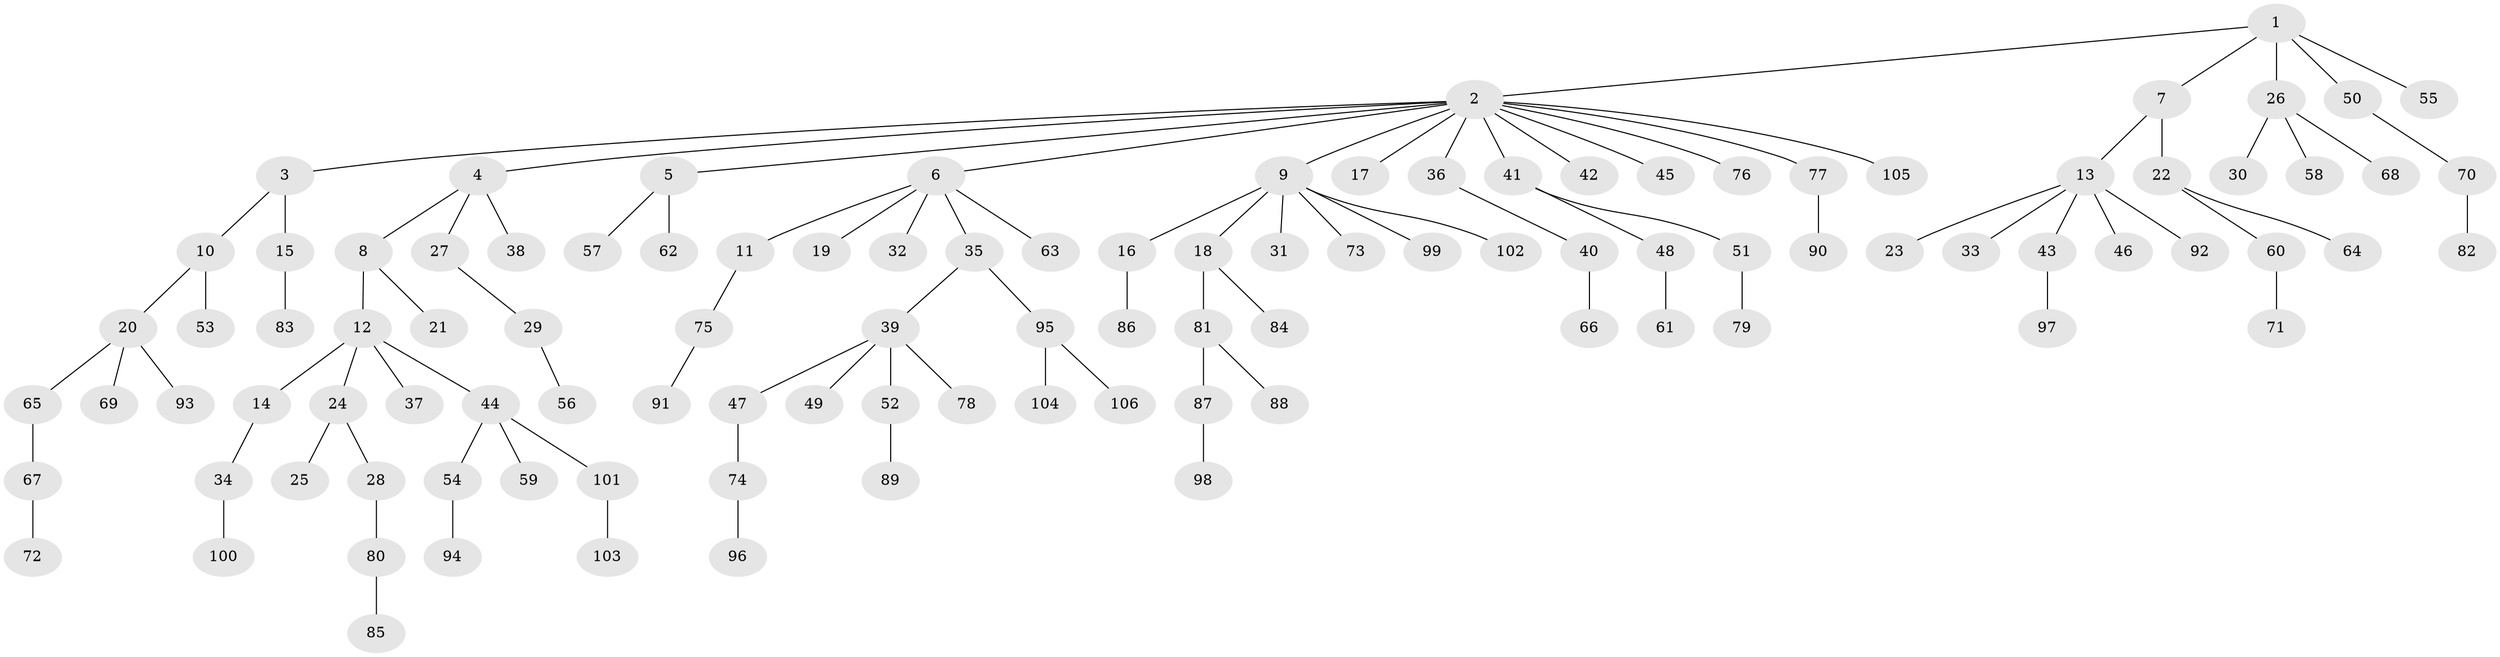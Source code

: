 // coarse degree distribution, {3: 0.15625, 6: 0.0625, 2: 0.3125, 1: 0.46875}
// Generated by graph-tools (version 1.1) at 2025/52/03/04/25 22:52:05]
// undirected, 106 vertices, 105 edges
graph export_dot {
  node [color=gray90,style=filled];
  1;
  2;
  3;
  4;
  5;
  6;
  7;
  8;
  9;
  10;
  11;
  12;
  13;
  14;
  15;
  16;
  17;
  18;
  19;
  20;
  21;
  22;
  23;
  24;
  25;
  26;
  27;
  28;
  29;
  30;
  31;
  32;
  33;
  34;
  35;
  36;
  37;
  38;
  39;
  40;
  41;
  42;
  43;
  44;
  45;
  46;
  47;
  48;
  49;
  50;
  51;
  52;
  53;
  54;
  55;
  56;
  57;
  58;
  59;
  60;
  61;
  62;
  63;
  64;
  65;
  66;
  67;
  68;
  69;
  70;
  71;
  72;
  73;
  74;
  75;
  76;
  77;
  78;
  79;
  80;
  81;
  82;
  83;
  84;
  85;
  86;
  87;
  88;
  89;
  90;
  91;
  92;
  93;
  94;
  95;
  96;
  97;
  98;
  99;
  100;
  101;
  102;
  103;
  104;
  105;
  106;
  1 -- 2;
  1 -- 7;
  1 -- 26;
  1 -- 50;
  1 -- 55;
  2 -- 3;
  2 -- 4;
  2 -- 5;
  2 -- 6;
  2 -- 9;
  2 -- 17;
  2 -- 36;
  2 -- 41;
  2 -- 42;
  2 -- 45;
  2 -- 76;
  2 -- 77;
  2 -- 105;
  3 -- 10;
  3 -- 15;
  4 -- 8;
  4 -- 27;
  4 -- 38;
  5 -- 57;
  5 -- 62;
  6 -- 11;
  6 -- 19;
  6 -- 32;
  6 -- 35;
  6 -- 63;
  7 -- 13;
  7 -- 22;
  8 -- 12;
  8 -- 21;
  9 -- 16;
  9 -- 18;
  9 -- 31;
  9 -- 73;
  9 -- 99;
  9 -- 102;
  10 -- 20;
  10 -- 53;
  11 -- 75;
  12 -- 14;
  12 -- 24;
  12 -- 37;
  12 -- 44;
  13 -- 23;
  13 -- 33;
  13 -- 43;
  13 -- 46;
  13 -- 92;
  14 -- 34;
  15 -- 83;
  16 -- 86;
  18 -- 81;
  18 -- 84;
  20 -- 65;
  20 -- 69;
  20 -- 93;
  22 -- 60;
  22 -- 64;
  24 -- 25;
  24 -- 28;
  26 -- 30;
  26 -- 58;
  26 -- 68;
  27 -- 29;
  28 -- 80;
  29 -- 56;
  34 -- 100;
  35 -- 39;
  35 -- 95;
  36 -- 40;
  39 -- 47;
  39 -- 49;
  39 -- 52;
  39 -- 78;
  40 -- 66;
  41 -- 48;
  41 -- 51;
  43 -- 97;
  44 -- 54;
  44 -- 59;
  44 -- 101;
  47 -- 74;
  48 -- 61;
  50 -- 70;
  51 -- 79;
  52 -- 89;
  54 -- 94;
  60 -- 71;
  65 -- 67;
  67 -- 72;
  70 -- 82;
  74 -- 96;
  75 -- 91;
  77 -- 90;
  80 -- 85;
  81 -- 87;
  81 -- 88;
  87 -- 98;
  95 -- 104;
  95 -- 106;
  101 -- 103;
}
